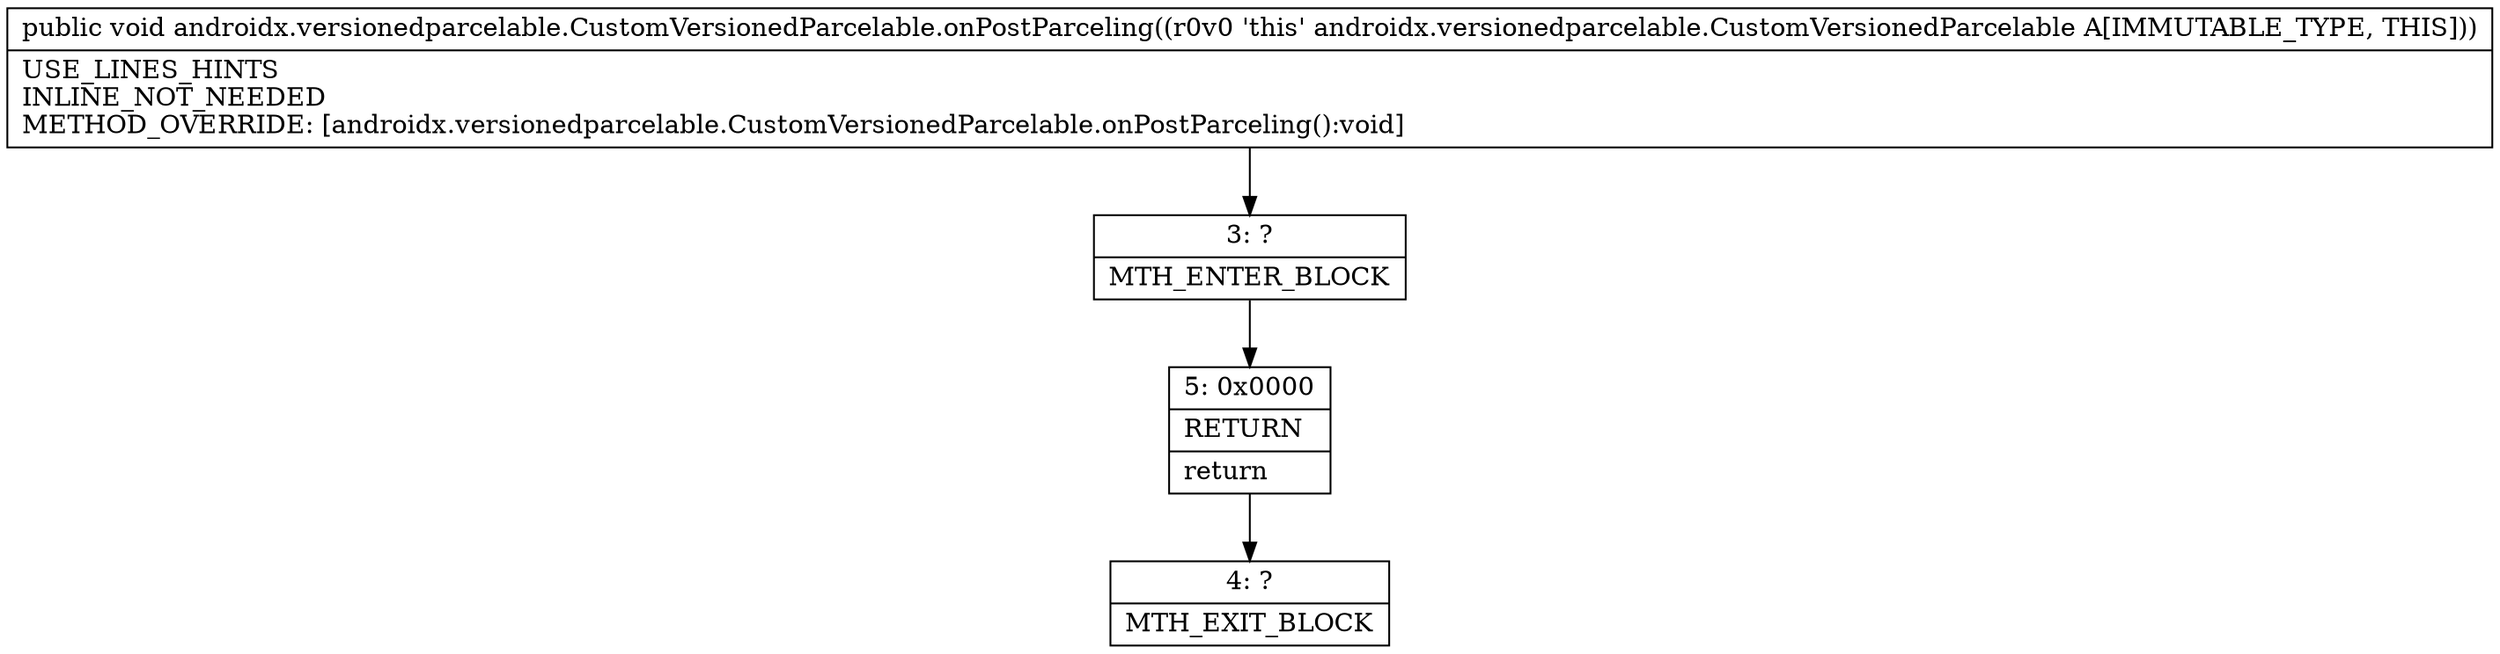 digraph "CFG forandroidx.versionedparcelable.CustomVersionedParcelable.onPostParceling()V" {
Node_3 [shape=record,label="{3\:\ ?|MTH_ENTER_BLOCK\l}"];
Node_5 [shape=record,label="{5\:\ 0x0000|RETURN\l|return\l}"];
Node_4 [shape=record,label="{4\:\ ?|MTH_EXIT_BLOCK\l}"];
MethodNode[shape=record,label="{public void androidx.versionedparcelable.CustomVersionedParcelable.onPostParceling((r0v0 'this' androidx.versionedparcelable.CustomVersionedParcelable A[IMMUTABLE_TYPE, THIS]))  | USE_LINES_HINTS\lINLINE_NOT_NEEDED\lMETHOD_OVERRIDE: [androidx.versionedparcelable.CustomVersionedParcelable.onPostParceling():void]\l}"];
MethodNode -> Node_3;Node_3 -> Node_5;
Node_5 -> Node_4;
}


